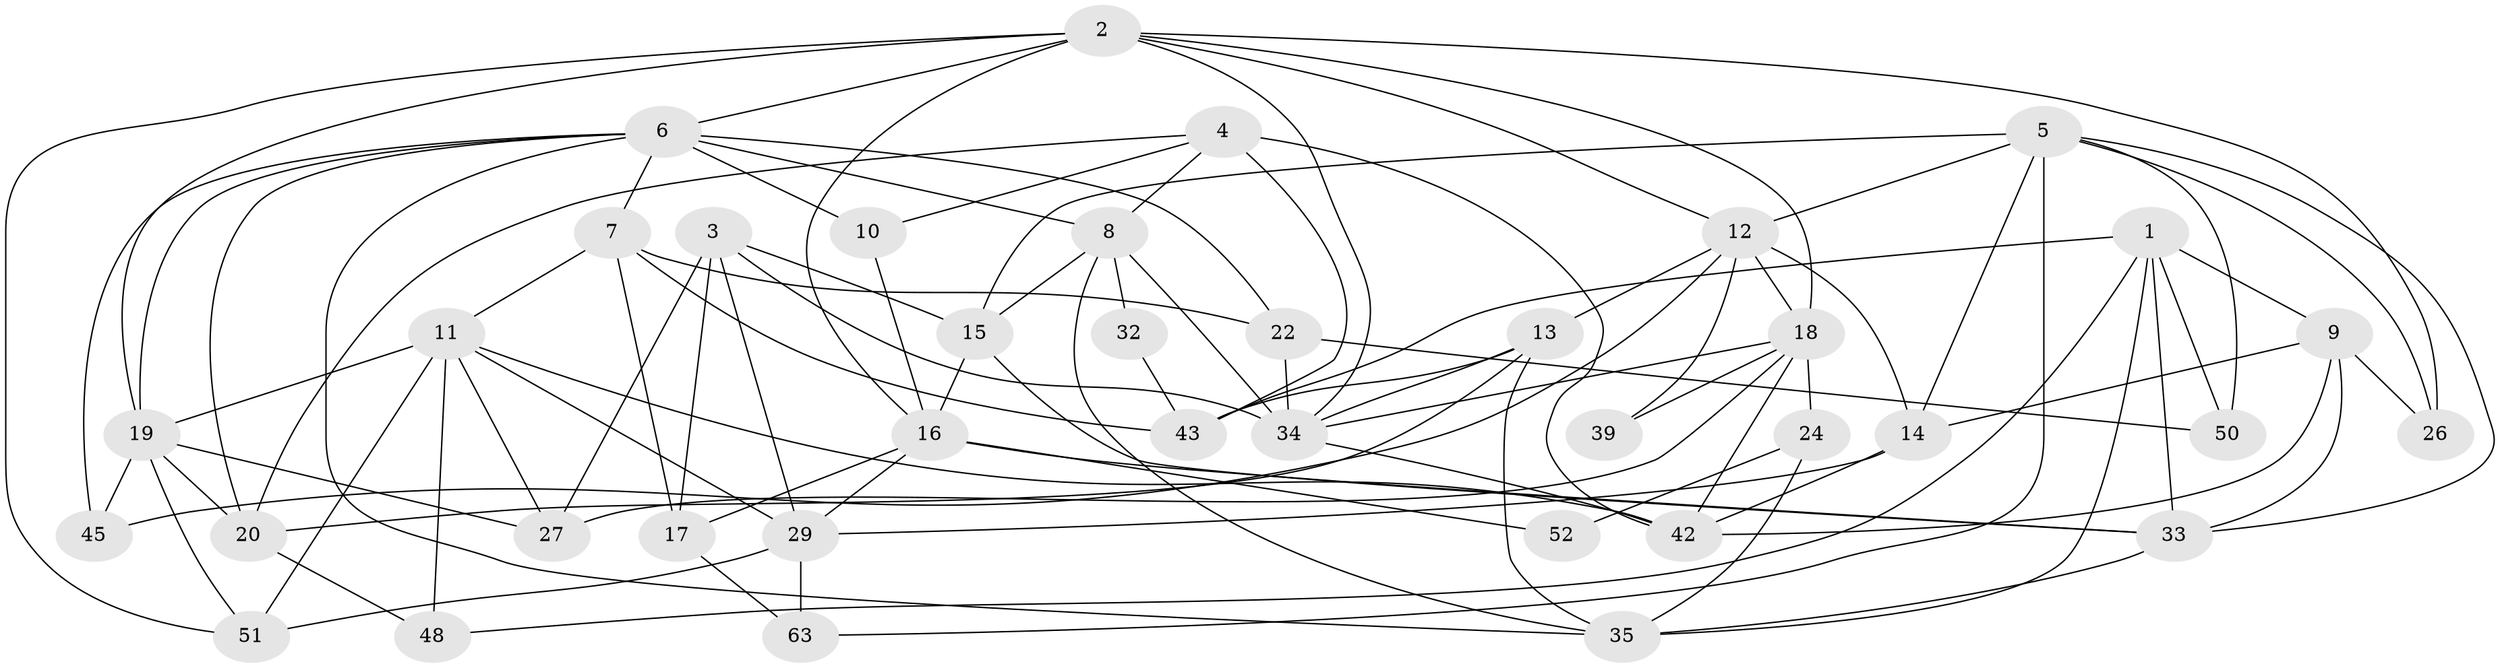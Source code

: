 // original degree distribution, {3: 0.25396825396825395, 6: 0.12698412698412698, 5: 0.20634920634920634, 4: 0.2698412698412698, 2: 0.12698412698412698, 7: 0.015873015873015872}
// Generated by graph-tools (version 1.1) at 2025/11/02/27/25 16:11:21]
// undirected, 38 vertices, 95 edges
graph export_dot {
graph [start="1"]
  node [color=gray90,style=filled];
  1 [super="+53"];
  2 [super="+49"];
  3 [super="+23"];
  4 [super="+38"];
  5 [super="+37"];
  6 [super="+31"];
  7;
  8 [super="+28"];
  9 [super="+36"];
  10 [super="+41"];
  11 [super="+61"];
  12 [super="+30"];
  13 [super="+59"];
  14 [super="+21"];
  15 [super="+57"];
  16 [super="+46"];
  17 [super="+25"];
  18 [super="+60"];
  19 [super="+40"];
  20 [super="+58"];
  22 [super="+55"];
  24;
  26;
  27;
  29 [super="+56"];
  32;
  33;
  34 [super="+44"];
  35 [super="+62"];
  39;
  42 [super="+47"];
  43 [super="+54"];
  45;
  48;
  50;
  51;
  52;
  63;
  1 -- 33;
  1 -- 50 [weight=2];
  1 -- 48;
  1 -- 35;
  1 -- 9;
  1 -- 43;
  2 -- 12;
  2 -- 19;
  2 -- 26;
  2 -- 6;
  2 -- 16;
  2 -- 51;
  2 -- 34;
  2 -- 18;
  3 -- 27;
  3 -- 29;
  3 -- 15;
  3 -- 34;
  3 -- 17;
  4 -- 10;
  4 -- 8;
  4 -- 42;
  4 -- 43 [weight=2];
  4 -- 20;
  5 -- 63;
  5 -- 26;
  5 -- 33;
  5 -- 14;
  5 -- 50;
  5 -- 15;
  5 -- 12;
  6 -- 45;
  6 -- 20;
  6 -- 10 [weight=2];
  6 -- 19;
  6 -- 35;
  6 -- 7;
  6 -- 8;
  6 -- 22;
  7 -- 22;
  7 -- 43;
  7 -- 11;
  7 -- 17;
  8 -- 32;
  8 -- 34;
  8 -- 35;
  8 -- 15;
  9 -- 26;
  9 -- 14;
  9 -- 33;
  9 -- 42;
  10 -- 16;
  11 -- 27;
  11 -- 29 [weight=2];
  11 -- 48;
  11 -- 19;
  11 -- 51;
  11 -- 42;
  12 -- 45;
  12 -- 14;
  12 -- 18;
  12 -- 39;
  12 -- 13;
  13 -- 34 [weight=2];
  13 -- 35;
  13 -- 43;
  13 -- 20;
  14 -- 29;
  14 -- 42;
  15 -- 33;
  15 -- 16;
  16 -- 33 [weight=2];
  16 -- 52;
  16 -- 17;
  16 -- 29;
  17 -- 63;
  18 -- 24;
  18 -- 27;
  18 -- 39;
  18 -- 34;
  18 -- 42;
  19 -- 27;
  19 -- 51;
  19 -- 20;
  19 -- 45;
  20 -- 48;
  22 -- 50;
  22 -- 34;
  24 -- 52;
  24 -- 35;
  29 -- 51;
  29 -- 63;
  32 -- 43;
  33 -- 35;
  34 -- 42;
}

